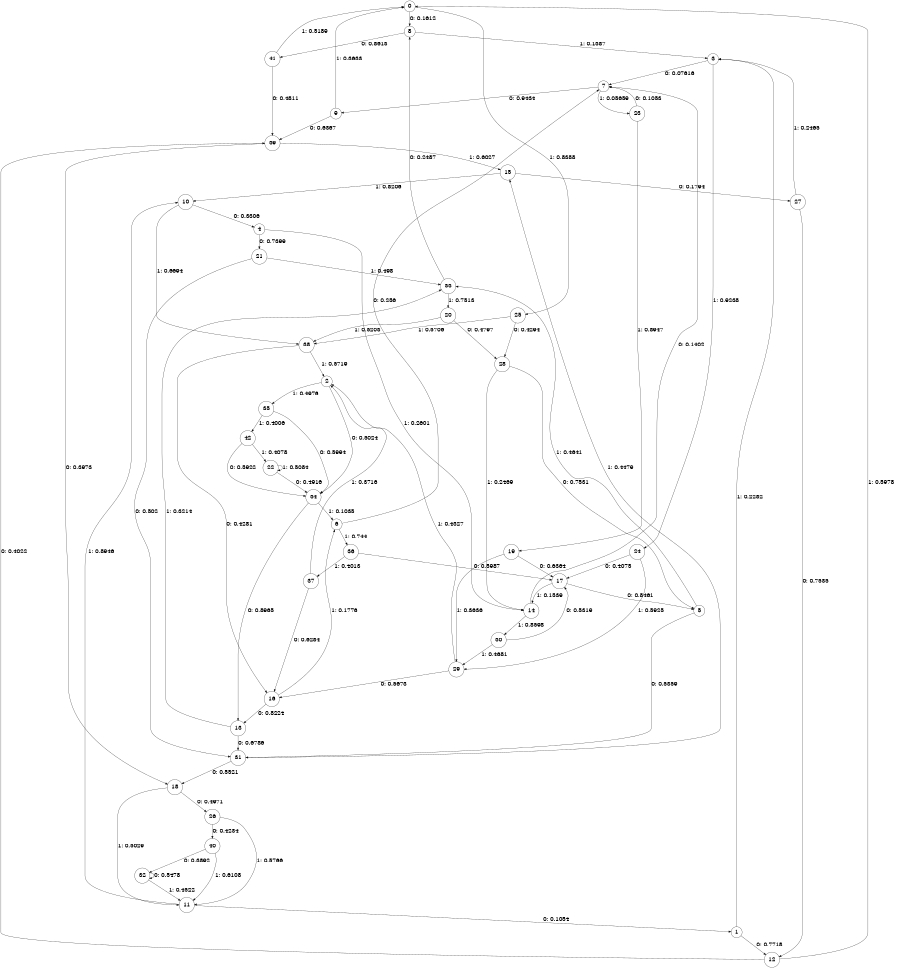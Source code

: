 digraph "ch9randomL7" {
size = "6,8.5";
ratio = "fill";
node [shape = circle];
node [fontsize = 24];
edge [fontsize = 24];
0 -> 8 [label = "0: 0.1612   "];
0 -> 25 [label = "1: 0.8388   "];
1 -> 12 [label = "0: 0.7718   "];
1 -> 3 [label = "1: 0.2282   "];
2 -> 34 [label = "0: 0.5024   "];
2 -> 35 [label = "1: 0.4976   "];
3 -> 7 [label = "0: 0.07616  "];
3 -> 24 [label = "1: 0.9238   "];
4 -> 21 [label = "0: 0.7399   "];
4 -> 14 [label = "1: 0.2601   "];
5 -> 31 [label = "0: 0.5359   "];
5 -> 33 [label = "1: 0.4641   "];
6 -> 7 [label = "0: 0.256    "];
6 -> 36 [label = "1: 0.744    "];
7 -> 9 [label = "0: 0.9434   "];
7 -> 23 [label = "1: 0.05659  "];
8 -> 41 [label = "0: 0.8613   "];
8 -> 3 [label = "1: 0.1387   "];
9 -> 39 [label = "0: 0.6367   "];
9 -> 0 [label = "1: 0.3633   "];
10 -> 4 [label = "0: 0.3306   "];
10 -> 38 [label = "1: 0.6694   "];
11 -> 1 [label = "0: 0.1054   "];
11 -> 10 [label = "1: 0.8946   "];
12 -> 39 [label = "0: 0.4022   "];
12 -> 0 [label = "1: 0.5978   "];
13 -> 31 [label = "0: 0.6786   "];
13 -> 33 [label = "1: 0.3214   "];
14 -> 7 [label = "0: 0.1402   "];
14 -> 30 [label = "1: 0.8598   "];
15 -> 27 [label = "0: 0.1794   "];
15 -> 10 [label = "1: 0.8206   "];
16 -> 13 [label = "0: 0.8224   "];
16 -> 6 [label = "1: 0.1776   "];
17 -> 5 [label = "0: 0.8461   "];
17 -> 14 [label = "1: 0.1539   "];
18 -> 26 [label = "0: 0.4971   "];
18 -> 11 [label = "1: 0.5029   "];
19 -> 17 [label = "0: 0.6364   "];
19 -> 29 [label = "1: 0.3636   "];
20 -> 28 [label = "0: 0.4797   "];
20 -> 38 [label = "1: 0.5203   "];
21 -> 31 [label = "0: 0.502    "];
21 -> 33 [label = "1: 0.498    "];
22 -> 34 [label = "0: 0.4916   "];
22 -> 22 [label = "1: 0.5084   "];
23 -> 7 [label = "0: 0.1053   "];
23 -> 19 [label = "1: 0.8947   "];
24 -> 17 [label = "0: 0.4075   "];
24 -> 29 [label = "1: 0.5925   "];
25 -> 28 [label = "0: 0.4294   "];
25 -> 38 [label = "1: 0.5706   "];
26 -> 40 [label = "0: 0.4234   "];
26 -> 11 [label = "1: 0.5766   "];
27 -> 12 [label = "0: 0.7535   "];
27 -> 3 [label = "1: 0.2465   "];
28 -> 5 [label = "0: 0.7531   "];
28 -> 14 [label = "1: 0.2469   "];
29 -> 16 [label = "0: 0.5673   "];
29 -> 2 [label = "1: 0.4327   "];
30 -> 17 [label = "0: 0.5319   "];
30 -> 29 [label = "1: 0.4681   "];
31 -> 18 [label = "0: 0.5521   "];
31 -> 15 [label = "1: 0.4479   "];
32 -> 32 [label = "0: 0.5478   "];
32 -> 11 [label = "1: 0.4522   "];
33 -> 8 [label = "0: 0.2487   "];
33 -> 20 [label = "1: 0.7513   "];
34 -> 13 [label = "0: 0.8965   "];
34 -> 6 [label = "1: 0.1035   "];
35 -> 34 [label = "0: 0.5994   "];
35 -> 42 [label = "1: 0.4006   "];
36 -> 17 [label = "0: 0.5987   "];
36 -> 37 [label = "1: 0.4013   "];
37 -> 16 [label = "0: 0.6284   "];
37 -> 2 [label = "1: 0.3716   "];
38 -> 16 [label = "0: 0.4281   "];
38 -> 2 [label = "1: 0.5719   "];
39 -> 18 [label = "0: 0.3973   "];
39 -> 15 [label = "1: 0.6027   "];
40 -> 32 [label = "0: 0.3892   "];
40 -> 11 [label = "1: 0.6108   "];
41 -> 39 [label = "0: 0.4811   "];
41 -> 0 [label = "1: 0.5189   "];
42 -> 34 [label = "0: 0.5922   "];
42 -> 22 [label = "1: 0.4078   "];
}